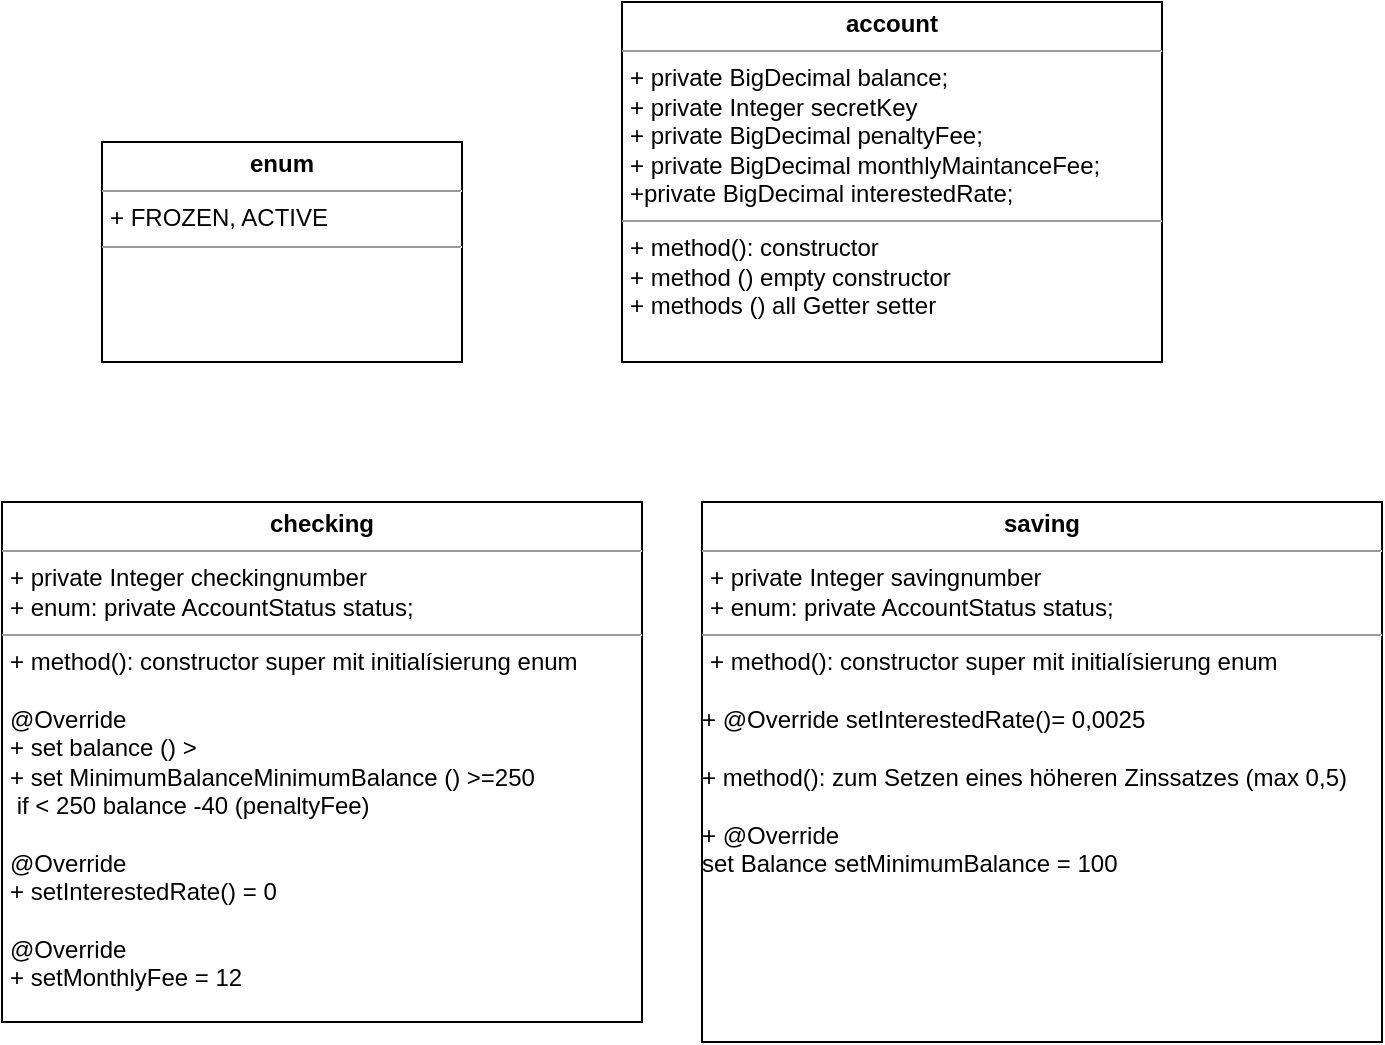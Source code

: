 <mxfile version="14.7.6" type="github">
  <diagram id="1fm4l3wVOl9z7SHJyknN" name="Page-1">
    <mxGraphModel dx="2249" dy="752" grid="1" gridSize="10" guides="1" tooltips="1" connect="1" arrows="1" fold="1" page="1" pageScale="1" pageWidth="827" pageHeight="1169" math="0" shadow="0">
      <root>
        <mxCell id="0" />
        <mxCell id="1" parent="0" />
        <mxCell id="UYRIvXRzKVlxbr0IT5u8-1" value="&lt;p style=&quot;margin: 0px ; margin-top: 4px ; text-align: center&quot;&gt;&lt;b&gt;account&lt;/b&gt;&lt;/p&gt;&lt;hr size=&quot;1&quot;&gt;&lt;p style=&quot;margin: 0px ; margin-left: 4px&quot;&gt;+ private BigDecimal balance;&lt;/p&gt;&lt;p style=&quot;margin: 0px ; margin-left: 4px&quot;&gt;+ private Integer secretKey&lt;/p&gt;&lt;p style=&quot;margin: 0px ; margin-left: 4px&quot;&gt;+ private BigDecimal penaltyFee;&lt;/p&gt;&lt;p style=&quot;margin: 0px ; margin-left: 4px&quot;&gt;+ private BigDecimal monthlyMaintanceFee;&lt;br&gt;+private BigDecimal interestedRate;&lt;/p&gt;&lt;hr size=&quot;1&quot;&gt;&lt;p style=&quot;margin: 0px ; margin-left: 4px&quot;&gt;+ method(): constructor&lt;/p&gt;&lt;p style=&quot;margin: 0px ; margin-left: 4px&quot;&gt;+ method () empty constructor&lt;/p&gt;&lt;p style=&quot;margin: 0px ; margin-left: 4px&quot;&gt;+ methods () all Getter setter&lt;/p&gt;&lt;p style=&quot;margin: 0px ; margin-left: 4px&quot;&gt;&lt;br&gt;&lt;/p&gt;&lt;p style=&quot;margin: 0px ; margin-left: 4px&quot;&gt;&lt;br&gt;&lt;/p&gt;" style="verticalAlign=top;align=left;overflow=fill;fontSize=12;fontFamily=Helvetica;html=1;" vertex="1" parent="1">
          <mxGeometry x="220" y="110" width="270" height="180" as="geometry" />
        </mxCell>
        <mxCell id="UYRIvXRzKVlxbr0IT5u8-2" value="&lt;p style=&quot;margin: 0px ; margin-top: 4px ; text-align: center&quot;&gt;&lt;b&gt;checking&lt;/b&gt;&lt;br&gt;&lt;/p&gt;&lt;hr size=&quot;1&quot;&gt;&lt;p style=&quot;margin: 0px ; margin-left: 4px&quot;&gt;+ private Integer checkingnumber&lt;br&gt;&lt;/p&gt;&lt;p style=&quot;margin: 0px ; margin-left: 4px&quot;&gt;+ enum: private AccountStatus status;&lt;/p&gt;&lt;hr size=&quot;1&quot;&gt;&lt;p style=&quot;margin: 0px ; margin-left: 4px&quot;&gt;+ method(): constructor super mit initialísierung enum&lt;/p&gt;&lt;p style=&quot;margin: 0px ; margin-left: 4px&quot;&gt;&lt;br&gt;&lt;/p&gt;&lt;p style=&quot;margin: 0px ; margin-left: 4px&quot;&gt;@Override&lt;br&gt;&lt;/p&gt;&lt;p style=&quot;margin: 0px ; margin-left: 4px&quot;&gt;+ set balance () &amp;gt;&amp;nbsp; &lt;br&gt;&lt;/p&gt;&lt;p style=&quot;margin: 0px ; margin-left: 4px&quot;&gt;+ set MinimumBalanceMinimumBalance () &amp;gt;=250&lt;/p&gt;&lt;p style=&quot;margin: 0px ; margin-left: 4px&quot;&gt;&lt;span style=&quot;white-space: pre&quot;&gt;	&lt;/span&gt;if &amp;lt; 250 balance -40 (penaltyFee)&lt;br&gt;&lt;/p&gt;&lt;p style=&quot;margin: 0px ; margin-left: 4px&quot;&gt;&lt;br&gt;&lt;/p&gt;&lt;p style=&quot;margin: 0px ; margin-left: 4px&quot;&gt;@Override&lt;br&gt;&lt;/p&gt;&lt;p style=&quot;margin: 0px ; margin-left: 4px&quot;&gt;+ setInterestedRate() = 0&lt;/p&gt;&lt;p style=&quot;margin: 0px ; margin-left: 4px&quot;&gt;&lt;br&gt;&lt;/p&gt;&lt;p style=&quot;margin: 0px ; margin-left: 4px&quot;&gt;@Override&lt;/p&gt;&lt;p style=&quot;margin: 0px ; margin-left: 4px&quot;&gt;+ setMonthlyFee = 12&lt;/p&gt;&lt;p style=&quot;margin: 0px ; margin-left: 4px&quot;&gt;&lt;br&gt;&lt;/p&gt;&lt;p style=&quot;margin: 0px ; margin-left: 4px&quot;&gt;+ method(): setActualBalance&lt;br&gt;&lt;/p&gt;" style="verticalAlign=top;align=left;overflow=fill;fontSize=12;fontFamily=Helvetica;html=1;" vertex="1" parent="1">
          <mxGeometry x="-90" y="360" width="320" height="260" as="geometry" />
        </mxCell>
        <mxCell id="UYRIvXRzKVlxbr0IT5u8-3" value="&lt;p style=&quot;margin: 0px ; margin-top: 4px ; text-align: center&quot;&gt;&lt;b&gt;enum&lt;/b&gt;&lt;br&gt;&lt;/p&gt;&lt;hr size=&quot;1&quot;&gt;&lt;p style=&quot;margin: 0px ; margin-left: 4px&quot;&gt;+ FROZEN, ACTIVE&lt;br&gt;&lt;/p&gt;&lt;hr size=&quot;1&quot;&gt;" style="verticalAlign=top;align=left;overflow=fill;fontSize=12;fontFamily=Helvetica;html=1;" vertex="1" parent="1">
          <mxGeometry x="-40" y="180" width="180" height="110" as="geometry" />
        </mxCell>
        <mxCell id="UYRIvXRzKVlxbr0IT5u8-4" value="&lt;p style=&quot;margin: 0px ; margin-top: 4px ; text-align: center&quot;&gt;&lt;b&gt;saving&lt;/b&gt;&lt;br&gt;&lt;/p&gt;&lt;hr size=&quot;1&quot;&gt;&lt;p style=&quot;margin: 0px ; margin-left: 4px&quot;&gt;+ private Integer savingnumber&lt;br&gt;&lt;/p&gt;&lt;p style=&quot;margin: 0px ; margin-left: 4px&quot;&gt;+ enum: private AccountStatus status;&lt;/p&gt;&lt;hr size=&quot;1&quot;&gt;&lt;p style=&quot;margin: 0px ; margin-left: 4px&quot;&gt;+ method(): constructor super mit initialísierung enum&lt;/p&gt;&lt;p style=&quot;margin: 0px ; margin-left: 4px&quot;&gt;&lt;br&gt;&lt;/p&gt;&lt;div&gt;+ @Override setInterestedRate()= 0,0025&lt;/div&gt;&lt;div&gt;&lt;br&gt;&lt;/div&gt;&lt;div&gt;+ method(): zum Setzen eines höheren Zinssatzes (max 0,5)&lt;/div&gt;&lt;div&gt;&lt;br&gt;&lt;/div&gt;&lt;div&gt;+ @Override &lt;br&gt;&lt;/div&gt;&lt;div&gt;set Balance setMinimumBalance = 100&lt;br&gt;&lt;/div&gt;" style="verticalAlign=top;align=left;overflow=fill;fontSize=12;fontFamily=Helvetica;html=1;" vertex="1" parent="1">
          <mxGeometry x="260" y="360" width="340" height="270" as="geometry" />
        </mxCell>
      </root>
    </mxGraphModel>
  </diagram>
</mxfile>
